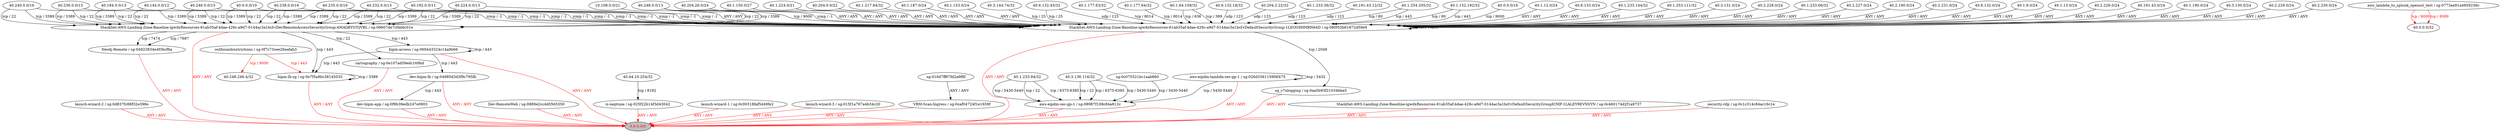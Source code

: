 digraph SecurityGroups {
	graph [bb="0,0,9033.7,513"];
	node [label="\N"];
	"0.0.0.0/0"	[fillcolor=grey,
		fontcolor=red,
		height=0.5,
		pos="2385.6,18",
		style=filled,
		width=1.1735];
	"sg-0d837fc88f32e398e"	[height=0.5,
		label="launch-wizard-2 / sg-0d837fc88f32e398e",
		pos="156.64,105",
		width=4.351];
	"sg-0d837fc88f32e398e" -> "0.0.0.0/0"	[color=red,
		fontcolor=red,
		label="ANY / ANY",
		lp="292.64,61.5",
		pos="e,2343.1,19.168 182.82,86.983 202.51,75.219 230.64,60.552 257.64,54 361.33,28.838 2010.8,20.587 2331.8,19.216"];
	"sg-0e7f5a9bc38145035"	[height=0.5,
		label="bipm-lb-sg / sg-0e7f5a9bc38145035",
		pos="1237.6,213",
		width=3.8816];
	"sg-0e7f5a9bc38145035" -> "0.0.0.0/0"	[color=red,
		fontcolor=red,
		label="ANY / ANY",
		lp="1220.6,105",
		pos="e,2343.1,19.79 1220.2,194.93 1195.4,168.7 1156.1,118.26 1185.6,87 1225.5,44.793 2103.6,24.569 2331.8,20.014"];
	"sg-0e7f5a9bc38145035" -> "sg-0e7f5a9bc38145035"	[label="tcp / 3389",
		lp="1422.9,213",
		pos="e,1357.7,203.41 1357.7,222.59 1379.8,221.39 1395.4,218.19 1395.4,213 1395.4,208.74 1384.9,205.82 1368.9,204.25"];
	"sg-069443324c14a9b66"	[height=0.5,
		label="bipm-access / sg-069443324c14a9b66",
		pos="795.64,321",
		width=4.0621];
	"sg-069443324c14a9b66" -> "0.0.0.0/0"	[color=red,
		fontcolor=red,
		label="ANY / ANY",
		lp="378.64,159",
		pos="e,2343.1,19.292 712.01,305.89 593.5,283.96 386.28,237.82 343.64,177 316.59,138.43 360.64,113.44 399.64,87 429.1,67.017 437.9,61.82 \
472.64,54 565.63,33.066 2030.1,21.532 2331.6,19.373"];
	"sg-069443324c14a9b66" -> "sg-0e7f5a9bc38145035"	[label="tcp / 443",
		lp="1107.1,267",
		pos="e,1173.4,229.4 860.38,304.47 940.7,285.21 1077.4,252.43 1162.3,232.06"];
	"sg-069443324c14a9b66" -> "sg-069443324c14a9b66"	[label="tcp / 443",
		lp="984.37,321",
		pos="e,931.26,313.87 931.26,328.13 948.5,326.88 959.87,324.5 959.87,321 959.87,318.34 953.34,316.34 942.67,314.98"];
	"sg-04985d3d3f9c795fb"	[height=0.5,
		label="dev-bipm-lb / sg-04985d3d3f9c795fb",
		pos="645.64,213",
		width=3.9899];
	"sg-069443324c14a9b66" -> "sg-04985d3d3f9c795fb"	[label="tcp / 443",
		lp="768.14,267",
		pos="e,669.68,230.99 771.54,302.97 746.39,285.2 706.78,257.21 678.71,237.38"];
	"sg-09607de7cf4b6c01e"	[height=0.5,
		label="StackSet-AWS-Landing-Zone-Baseline-igwdxResources-61ab35af-4dae-426c-a9d7-0144ac3a1bcf-rDevRemoteAccessSecurityGroup-4MAQ8YSTQVBL / \
sg-09607de7cf4b6c01e",
		pos="1831.6,408",
		width=17.928];
	"sg-09607de7cf4b6c01e" -> "0.0.0.0/0"	[color=red,
		fontcolor=red,
		label="ANY / ANY",
		lp="3704.6,213",
		pos="e,2428.4,19.348 2278,394.64 2787.2,375.84 3561.8,331.03 3652.6,231 3704.6,173.75 3635.4,142.85 3439.6,87 3248.9,32.572 2627.7,21.573 \
2439.9,19.471"];
	"sg-09607de7cf4b6c01e" -> "sg-0e7f5a9bc38145035"	[label="tcp / 443",
		lp="1339.1,321",
		pos="e,1242.8,231.15 1550.4,391.36 1451.6,381.41 1355.1,365.24 1314.6,339 1279.5,316.25 1257.8,271.26 1246.7,241.91"];
	"sg-09607de7cf4b6c01e" -> "sg-069443324c14a9b66"	[label="tcp / 443",
		lp="1207.1,364.5",
		pos="e,885.74,335.58 1475.5,392.59 1380.3,387.43 1277.4,380.67 1182.6,372 1085.4,363.11 974.94,348.37 897,337.2"];
	"sg-04923834e4f3bcf6a"	[height=0.5,
		label="Neo4j-Remote / sg-04923834e4f3bcf6a",
		pos="1909.6,321",
		width=4.2066];
	"sg-09607de7cf4b6c01e" -> "sg-04923834e4f3bcf6a"	[label="tcp / 7474",
		lp="1925.1,364.5",
		pos="e,1904.9,339.17 1866.7,389.58 1874.3,384.65 1881.8,378.76 1887.6,372 1893.2,365.57 1897.6,357.5 1900.9,349.74"];
	"sg-09607de7cf4b6c01e" -> "sg-04923834e4f3bcf6a"	[label="tcp / 7687",
		lp="1856.1,364.5",
		pos="e,1850,337.93 1825.8,389.92 1823.3,379.59 1822.3,366.59 1828.6,357 1831.9,352.09 1835.9,347.86 1840.6,344.22"];
	"sg-0e107ad59edc169bd"	[height=0.5,
		label="cartography / sg-0e107ad59edc169bd",
		pos="2587.6,267",
		width=3.9899];
	"sg-09607de7cf4b6c01e" -> "sg-0e107ad59edc169bd"	[label="tcp / 22",
		lp="2119.6,364.5",
		pos="e,2508.8,282.49 1925.5,389.75 2072.1,362.78 2353.7,311.01 2497.8,284.51"];
	"sg-0f7c73cee26eafab3"	[height=0.5,
		label="outboundrestrictions / sg-0f7c73cee26eafab3",
		pos="1541.6,321",
		width=4.694];
	"sg-0f7c73cee26eafab3" -> "sg-0e7f5a9bc38145035"	[color=red,
		fontcolor=red,
		label="tcp / 443",
		lp="1459.1,267",
		pos="e,1284.7,230.41 1493.8,303.32 1440.1,284.59 1352.9,254.19 1295.4,234.15"];
	"40.248.246.4/32"	[height=0.5,
		pos="2331.6,213",
		width=1.9137];
	"sg-0f7c73cee26eafab3" -> "40.248.246.4/32"	[color=red,
		fontcolor=red,
		label="tcp / 9000",
		lp="2166.1,267",
		pos="e,2281.4,225.64 1663.4,308.16 1805.5,293.56 2047.5,266.27 2253.6,231 2259.1,230.06 2264.8,229 2270.5,227.87"];
	"sg-0889e2cc4d0565350"	[height=0.5,
		label="Dev-RemoteWeb / sg-0889e2cc4d0565350",
		pos="977.64,105",
		width=4.5315];
	"sg-0889e2cc4d0565350" -> "0.0.0.0/0"	[color=red,
		fontcolor=red,
		label="ANY / ANY",
		lp="1127.6,61.5",
		pos="e,2343,19.189 1007.8,87.074 1030.4,75.355 1062.5,60.704 1092.6,54 1214.6,26.896 2102.3,20.464 2331.7,19.247"];
	"40.144.0.0/12"	[height=0.5,
		pos="1480.6,495",
		width=1.661];
	"40.144.0.0/12" -> "sg-09607de7cf4b6c01e"	[label="tcp / 22",
		lp="1543.6,451.5",
		pos="e,1594,425.15 1490.1,477.13 1497.4,465.75 1508.7,451.5 1522.6,444 1535.6,437.05 1557,431.47 1582.7,427"];
	"40.144.0.0/12" -> "sg-09607de7cf4b6c01e"	[label="tcp / 3389",
		lp="1474.1,451.5",
		pos="e,1526.1,424.27 1458.4,477.83 1446.9,467.6 1437.2,454.39 1446.6,444 1453.6,436.36 1479.5,430.38 1514.9,425.69"];
	"sg-080f55b61872d59e9"	[height=0.5,
		label="StackSet-AWS-Landing-Zone-Baseline-igwdxResources-61ab35af-4dae-426c-a9d7-0144ac3a1bcf-rDefaultSecurityGroup-1LEOG9HMRN64D / sg-080f55b61872d59e9",
		pos="5030.6,408",
		width=16.935];
	"40.144.0.0/12" -> "sg-080f55b61872d59e9"	[label="icmp / -1",
		lp="2856.1,451.5",
		pos="e,4421.7,409.11 1526.1,483.1 1538.2,480.62 1551.4,478.33 1563.6,477 1632.6,469.51 2746.3,482.21 2811.6,459 2821.8,455.4 2820.5,447.61 \
2830.6,444 2904.4,417.74 3785.8,410.76 4410.3,409.14"];
	"40.0.0.0/10"	[height=0.5,
		pos="1623.6,495",
		width=1.4263];
	"40.0.0.0/10" -> "sg-09607de7cf4b6c01e"	[label="tcp / 22",
		lp="1661.6,451.5",
		pos="e,1687,426 1625.1,476.71 1627,465.75 1631.2,452.15 1640.6,444 1647.6,437.95 1660.5,432.88 1676.2,428.65"];
	"40.0.0.0/10" -> "sg-09607de7cf4b6c01e"	[label="tcp / 3389",
		lp="1599.1,451.5",
		pos="e,1606.9,425.33 1593.4,480.22 1576.3,470.52 1560.3,457.01 1571.6,444 1576.8,438.06 1585.4,433.09 1596.3,428.93"];
	"40.0.0.0/10" -> "sg-080f55b61872d59e9"	[label="icmp / -1",
		lp="2930.1,451.5",
		pos="e,4422.5,409.5 1660.4,482.12 1668.3,480.02 1676.7,478.15 1684.6,477 1750.7,467.46 2822.8,481.36 2885.6,459 2895.8,455.4 2894.5,447.61 \
2904.6,444 2975.1,418.89 3808.9,411.54 4411,409.54"];
	"40.184.0.0/13"	[height=0.5,
		pos="1337.6,495",
		width=1.661];
	"40.184.0.0/13" -> "sg-09607de7cf4b6c01e"	[label="tcp / 22",
		lp="1418.6,451.5",
		pos="e,1497,423.82 1352.1,477.41 1363.3,465.87 1379.8,451.28 1397.6,444 1417.1,436.07 1448.5,429.93 1485.8,425.18"];
	"40.184.0.0/13" -> "sg-09607de7cf4b6c01e"	[label="tcp / 3389",
		lp="1343.1,451.5",
		pos="e,1403.6,421.83 1321.9,477.55 1313.6,466.95 1306.8,453.42 1315.6,444 1324.1,434.99 1352.6,428.23 1392.4,423.18"];
	"40.184.0.0/13" -> "sg-080f55b61872d59e9"	[label="icmp / -1",
		lp="2782.1,451.5",
		pos="e,4421,408.74 1381.2,482.38 1391.1,480.18 1401.7,478.2 1411.6,477 1484.8,468.2 2668.2,483.63 2737.6,459 2747.8,455.4 2746.5,447.61 \
2756.6,444 2833.7,416.59 3763.1,410 4409.6,408.76"];
	"40.192.0.0/11"	[height=0.5,
		pos="2338.6,495",
		width=1.661];
	"40.192.0.0/11" -> "sg-09607de7cf4b6c01e"	[label="tcp / 22",
		lp="2350.6,451.5",
		pos="e,2198.5,423.22 2335.7,476.73 2332.9,465.48 2327.3,451.54 2316.6,444 2304.7,435.55 2263.5,429.11 2209.8,424.21"];
	"40.192.0.0/11" -> "sg-09607de7cf4b6c01e"	[label="tcp / 3389",
		lp="2285.1,451.5",
		pos="e,2112.4,424.64 2303.5,480.01 2289.1,473.96 2272.4,466.55 2257.6,459 2246.1,453.08 2245,448 2232.6,444 2209.6,436.53 2169.6,430.53 \
2123.6,425.77"];
	"40.192.0.0/11" -> "sg-080f55b61872d59e9"	[label="icmp / -1",
		lp="3300.1,451.5",
		pos="e,4434.1,411.88 2382.2,482.44 2392.1,480.23 2402.7,478.23 2412.6,477 2505.6,465.45 3167.5,490.67 3255.6,459 3265.8,455.36 3264.5,\
447.63 3274.6,444 3329.1,424.47 3937.2,415.79 4422.7,411.97"];
	"40.246.0.0/15"	[height=0.5,
		pos="1038.6,495",
		width=1.661];
	"40.246.0.0/15" -> "sg-09607de7cf4b6c01e"	[label="tcp / 22",
		lp="995.64,451.5",
		pos="e,1274.4,417.35 1001.3,480.67 980.53,471.27 961.26,457.94 974.64,444 987.09,431.03 1112.1,422.87 1263,417.73"];
	"40.246.0.0/15" -> "sg-09607de7cf4b6c01e"	[label="tcp / 3389",
		lp="1144.1,451.5",
		pos="e,1392.6,421.57 1057.7,477.71 1072.7,465.99 1094.6,451.05 1116.6,444 1145.4,434.79 1255.7,427.53 1381.2,422.06"];
	"40.246.0.0/15" -> "sg-080f55b61872d59e9"	[label="icmp / -1",
		lp="2634.1,451.5",
		pos="e,4420.5,408.07 1084.9,483.35 1098,480.77 1112.3,478.37 1125.6,477 1206.5,468.67 2513,486.15 2589.6,459 2599.8,455.41 2598.5,447.6 \
2608.6,444 2692.3,414.28 3719.6,408.54 4409.1,408.08"];
	"40.232.0.0/15"	[height=0.5,
		pos="2195.6,495",
		width=1.661];
	"40.232.0.0/15" -> "sg-09607de7cf4b6c01e"	[label="tcp / 22",
		lp="2207.6,451.5",
		pos="e,2121,424.47 2192.7,476.83 2189.8,465.63 2184.2,451.7 2173.6,444 2164.2,437.14 2149.7,431.55 2131.8,427.02"];
	"40.232.0.0/15" -> "sg-09607de7cf4b6c01e"	[label="tcp / 3389",
		lp="2142.1,451.5",
		pos="e,2018.2,425.69 2160.9,480.05 2146.5,473.95 2129.6,466.5 2114.6,459 2102.7,453.01 2101.3,448.31 2088.6,444 2069.8,437.55 2049.7,\
432.28 2029.5,427.98"];
	"40.232.0.0/15" -> "sg-080f55b61872d59e9"	[label="icmp / -1",
		lp="3226.1,451.5",
		pos="e,4430.4,411.34 2239.2,482.42 2249.1,480.22 2259.7,478.23 2269.6,477 2370.2,464.59 3086.2,493.18 3181.6,459 3191.8,455.37 3190.5,\
447.63 3200.6,444 3258.3,423.37 3909.7,414.9 4419.1,411.42"];
	"40.236.0.0/15"	[height=0.5,
		pos="1753.6,495",
		width=1.661];
	"40.236.0.0/15" -> "sg-09607de7cf4b6c01e"	[label="tcp / 22",
		lp="1710.6,451.5",
		pos="e,1725.4,426.2 1715.9,480.89 1696.1,471.88 1678,458.87 1689.6,444 1694,438.47 1703.1,433.7 1714.6,429.62"];
	"40.236.0.0/15" -> "sg-09607de7cf4b6c01e"	[label="tcp / 3389",
		lp="1797.1,451.5",
		pos="e,1790.6,426.36 1755.9,476.74 1758,466.33 1762,453.33 1769.6,444 1773,439.85 1777,436.09 1781.4,432.73"];
	"40.236.0.0/15" -> "sg-080f55b61872d59e9"	[label="icmp / -1",
		lp="3004.1,451.5",
		pos="e,4423.9,409.91 1797.2,482.4 1807.1,480.2 1817.7,478.21 1827.6,477 1890.1,469.42 2900.4,480.1 2959.6,459 2969.8,455.39 2968.5,447.62 \
2978.6,444 3045.9,420.02 3833,412.35 4412.4,409.96"];
	"40.238.0.0/16"	[height=0.5,
		pos="1194.6,495",
		width=1.661];
	"40.238.0.0/16" -> "sg-09607de7cf4b6c01e"	[label="tcp / 22",
		lp="1286.6,451.5",
		pos="e,1396.4,421.64 1212,477.55 1225.5,465.91 1245.3,451.14 1265.6,444 1292.1,434.71 1334.8,427.83 1385.2,422.73"];
	"40.238.0.0/16" -> "sg-09607de7cf4b6c01e"	[label="tcp / 3389",
		lp="1207.1,451.5",
		pos="e,1392.9,421.55 1182.2,477.24 1175.9,466.5 1171.2,452.95 1179.6,444 1188.6,434.58 1274.6,427.41 1381.5,422.1"];
	"40.238.0.0/16" -> "sg-080f55b61872d59e9"	[label="icmp / -1",
		lp="2708.1,451.5",
		pos="e,4420.6,408.39 1238.2,482.37 1248.1,480.18 1258.7,478.19 1268.6,477 1345.6,467.77 2590.6,484.89 2663.6,459 2673.8,455.41 2672.5,\
447.6 2682.6,444 2763,415.44 3741.2,409.26 4409.3,408.41"];
	"40.235.0.0/16"	[height=0.5,
		pos="2039.6,495",
		width=1.661];
	"40.235.0.0/16" -> "sg-09607de7cf4b6c01e"	[label="tcp / 22",
		lp="1996.6,451.5",
		pos="e,1893.4,426.41 2012.6,478.5 1993.5,467.91 1967,454.03 1942.6,444 1930.4,438.95 1917.1,434.19 1904.2,429.9"];
	"40.235.0.0/16" -> "sg-09607de7cf4b6c01e"	[label="tcp / 3389",
		lp="2057.1,451.5",
		pos="e,1968.3,426.05 2036.3,476.63 2033.3,465.63 2027.7,452.02 2017.6,444 2010.1,437.99 1996.2,432.9 1979.2,428.62"];
	"40.235.0.0/16" -> "sg-080f55b61872d59e9"	[label="icmp / -1",
		lp="3152.1,451.5",
		pos="e,4427.9,410.83 2085.9,483.4 2099,480.83 2113.3,478.41 2126.6,477 2180.8,471.25 3056.3,477.35 3107.6,459 3117.8,455.38 3116.5,447.62 \
3126.6,444 3187.4,422.26 3883.4,414.02 4416.5,410.9"];
	"40.248.0.0/13"	[height=0.5,
		pos="2968.6,495",
		width=1.661];
	"40.248.0.0/13" -> "sg-09607de7cf4b6c01e"	[label="tcp / 22",
		lp="2568.6,451.5",
		pos="e,2323.6,419.97 2909.7,491.95 2810.4,488.03 2614,478.09 2547.6,459 2533.7,454.99 2532.6,447.79 2518.6,444 2479.4,433.38 2412.3,425.93 \
2335,420.72"];
	"40.248.0.0/13" -> "sg-09607de7cf4b6c01e"	[label="tcp / 3389",
		lp="3435.1,451.5",
		pos="e,2452.5,413.06 3011.4,482.1 3020.1,480.09 3029.1,478.25 3037.6,477 3077.9,471.1 3375.6,488.49 3403.6,459 3408.2,454.17 3408.3,448.77 \
3403.6,444 3386.5,426.47 2893.3,417.59 2463.9,413.18"];
	"40.248.0.0/13" -> "sg-080f55b61872d59e9"	[label="tcp / 9000",
		lp="3532.1,451.5",
		pos="e,4439.9,412.63 3011.4,482.05 3020.1,480.04 3029.1,478.22 3037.6,477 3226.6,450.04 3280,498.58 3466.6,459 3484.4,455.23 3486.8,447.6 \
3504.6,444 3595.4,425.66 4041.8,416.91 4428.5,412.75"];
	"40.248.0.0/13" -> "sg-080f55b61872d59e9"	[label="icmp / -1",
		lp="3604.1,451.5",
		pos="e,4459,414.46 3011.1,482.09 3019.8,480.05 3029,478.21 3037.6,477 3095.1,469.02 3505.1,478.98 3559.6,459 3569.7,455.3 3568.5,447.65 \
3578.6,444 3620.7,428.82 4062.3,419.72 4447.6,414.61"];
	"40.224.0.0/13"	[height=0.5,
		pos="2481.6,495",
		width=1.661];
	"40.224.0.0/13" -> "sg-09607de7cf4b6c01e"	[label="tcp / 22",
		lp="2493.6,451.5",
		pos="e,2317.3,420.18 2478.8,476.67 2475.9,465.4 2470.4,451.45 2459.6,444 2444.6,433.58 2394.4,426.22 2328.5,421.02"];
	"40.224.0.0/13" -> "sg-09607de7cf4b6c01e"	[label="tcp / 3389",
		lp="2428.1,451.5",
		pos="e,2232.2,422.49 2446.5,480.01 2432.1,473.96 2415.4,466.55 2400.6,459 2389.1,453.08 2388,447.86 2375.6,444 2347,435.07 2299.2,428.41 \
2243.4,423.46"];
	"40.224.0.0/13" -> "sg-080f55b61872d59e9"	[label="icmp / -1",
		lp="3374.1,451.5",
		pos="e,4438.3,412.45 2540.5,491.6 2732.5,483.77 3328.5,459.43 3329.6,459 3339.7,455.26 3338.5,447.63 3348.6,444 3400,425.55 3965.7,416.71 \
4427.1,412.55"];
	"40.240.0.0/16"	[height=0.5,
		pos="1896.6,495",
		width=1.661];
	"40.240.0.0/16" -> "sg-09607de7cf4b6c01e"	[label="tcp / 22",
		lp="1853.6,451.5",
		pos="e,1827.9,426.4 1857.9,481.05 1848,475.8 1838.5,468.64 1832.6,459 1828.8,452.74 1827.4,445.18 1827.3,437.86"];
	"40.240.0.0/16" -> "sg-09607de7cf4b6c01e"	[label="tcp / 3389",
		lp="1911.1,451.5",
		pos="e,1857.1,426.46 1891.3,476.71 1887.7,466.55 1882.1,453.81 1874.6,444 1872,440.48 1868.9,437.1 1865.6,433.92"];
	"40.240.0.0/16" -> "sg-080f55b61872d59e9"	[label="icmp / -1",
		lp="3078.1,451.5",
		pos="e,4425.5,410.36 1940.2,482.4 1950.1,480.2 1960.7,478.21 1970.6,477 2029.3,469.85 2978,478.84 3033.6,459 3043.8,455.39 3042.5,447.62 \
3052.6,444 3116.6,421.15 3857.7,413.17 4414.1,410.42"];
	"sg-0773ae91a4959236c"	[height=0.5,
		label="aws_lambda_to_splunk_openssl_test / sg-0773ae91a4959236c",
		pos="8801.6,495",
		width=6.4453];
	"40.0.0.0/32"	[height=0.5,
		pos="8801.6,408",
		width=1.4263];
	"sg-0773ae91a4959236c" -> "40.0.0.0/32"	[color=red,
		fontcolor=red,
		label="tcp / 8000",
		lp="8791.1,451.5",
		pos="e,8778.4,424.41 8776.9,476.81 8771.5,471.75 8766.6,465.74 8763.6,459 8759.5,449.61 8763.6,440.38 8770.3,432.45"];
	"sg-0773ae91a4959236c" -> "40.0.0.0/32"	[color=red,
		fontcolor=red,
		label="tcp / 8089",
		lp="8846.1,451.5",
		pos="e,8811.7,425.87 8812.6,476.67 8817.3,467.16 8821.2,455.08 8818.6,444 8818,441.39 8817.2,438.75 8816.3,436.15"];
	"40.44.10.254/32"	[height=0.5,
		pos="1981.6,213",
		width=1.9137];
	"sg-025f22b14f3d43042"	[height=0.5,
		label="is-neptune / sg-025f22b14f3d43042",
		pos="2063.6,105",
		width=3.8094];
	"40.44.10.254/32" -> "sg-025f22b14f3d43042"	[label="tcp / 8182",
		lp="2063.1,159",
		pos="e,2050.2,123.34 1994.8,194.97 2007.9,178.07 2028.1,151.94 2043.2,132.36"];
	"sg-025f22b14f3d43042" -> "0.0.0.0/0"	[color=red,
		fontcolor=red,
		label="ANY / ANY",
		lp="2279.6,61.5",
		pos="e,2350.4,28.292 2123.1,88.311 2185.6,71.806 2282.7,46.184 2339.6,31.152"];
	"sg-0c00318faf5d49fe2"	[height=0.5,
		label="launch-wizard-1 / sg-0c00318faf5d49fe2",
		pos="1419.6,105",
		width=4.3149];
	"sg-0c00318faf5d49fe2" -> "0.0.0.0/0"	[color=red,
		fontcolor=red,
		label="ANY / ANY",
		lp="1970.6,61.5",
		pos="e,2343.9,22.211 1531.7,92.162 1549.1,90.388 1566.8,88.615 1583.6,87 1865.5,59.92 2203.8,33.097 2332.4,23.098"];
	"sg-015f1a767a4b34c20"	[height=0.5,
		label="launch-wizard-3 / sg-015f1a767a4b34c20",
		pos="1750.6,105",
		width=4.3871];
	"sg-015f1a767a4b34c20" -> "0.0.0.0/0"	[color=red,
		fontcolor=red,
		label="ANY / ANY",
		lp="2141.6,61.5",
		pos="e,2345.6,24.359 1850.2,90.672 1987.3,72.321 2229.2,39.946 2334.4,25.864"];
	"sg-016d7ff67fd2a9f8f"	[height=0.5,
		pos="2156.6,213",
		width=2.4553];
	"sg-0caf04724f1e1659f"	[height=0.5,
		label="VRM-Scan-Ingress / sg-0caf04724f1e1659f",
		pos="2385.6,105",
		width=4.6218];
	"sg-016d7ff67fd2a9f8f" -> "sg-0caf04724f1e1659f"	[label="ANY / ANY",
		lp="2340.6,159",
		pos="e,2348.8,123.03 2190.9,196.13 2230.1,177.99 2294.5,148.19 2338.4,127.86"];
	"sg-0caf04724f1e1659f" -> "0.0.0.0/0"	[color=red,
		fontcolor=red,
		label="ANY / ANY",
		lp="2420.6,61.5",
		pos="e,2385.6,36.467 2385.6,86.799 2385.6,75.583 2385.6,60.67 2385.6,47.687"];
	"sg-04985d3d3f9c795fb" -> "0.0.0.0/0"	[color=red,
		fontcolor=red,
		label="ANY / ANY",
		lp="450.64,105",
		pos="e,2342.9,18.78 564.76,197.77 479.34,179.43 363.64,143.07 415.64,87 482.58,14.806 2021.6,17.461 2331.5,18.732"];
	"sg-0f9b39edb247e0803"	[height=0.5,
		label="dev-bipm-app / sg-0f9b39edb247e0803",
		pos="645.64,105",
		width=4.1885];
	"sg-04985d3d3f9c795fb" -> "sg-0f9b39edb247e0803"	[label="tcp / 443",
		lp="670.14,159",
		pos="e,645.64,123.34 645.64,194.97 645.64,178.76 645.64,154.06 645.64,134.79"];
	"sg-0f9b39edb247e0803" -> "0.0.0.0/0"	[color=red,
		fontcolor=red,
		label="ANY / ANY",
		lp="1008.6,61.5",
		pos="e,2343,19.328 723.83,89.23 790.08,77.404 887.71,61.583 973.64,54 1244.7,30.081 2106.8,21.331 2331.6,19.424"];
	"40.1.254.205/32"	[height=0.5,
		pos="8482.6,495",
		width=1.9137];
	"40.1.254.205/32" -> "sg-080f55b61872d59e9"	[label="tcp / 80",
		lp="8366.6,451.5",
		pos="e,5640.2,408.78 8437.4,481.04 8392.3,468.81 8320.8,451.29 8257.6,444 8007.4,415.16 6516.9,409.57 5651.7,408.79"];
	"40.1.254.205/32" -> "sg-080f55b61872d59e9"	[label="tcp / 443",
		lp="8453.1,451.5",
		pos="e,5629.5,411.55 8460.4,477.69 8442.8,465.79 8416.9,450.63 8391.6,444 8326.2,426.85 6592,416.18 5641,411.6"];
	"sg-080f55b61872d59e9" -> "0.0.0.0/0"	[color=red,
		fontcolor=red,
		label="ANY / ANY",
		lp="4898.6,213",
		pos="e,2428.4,19.852 4927.7,389.85 4893.4,377.75 4863.6,357.14 4863.6,322 4863.6,322 4863.6,322 4863.6,104 4863.6,-6.917 3977.5,57.181 \
3866.6,54 3308.9,38.001 2632.9,23.983 2439.6,20.078"];
	"sg-080f55b61872d59e9" -> "sg-080f55b61872d59e9"	[label="ANY / ANY",
		lp="5693.3,408",
		pos="e,5618.3,403.03 5618.3,412.97 5643.6,411.7 5658.3,410.04 5658.3,408 5658.3,406.29 5647.9,404.84 5629.6,403.67"];
	"sg-0aa5b93f21034bba5"	[height=0.5,
		label="sg_c7nlogging / sg-0aa5b93f21034bba5",
		pos="5030.6,159",
		width=4.2246];
	"sg-080f55b61872d59e9" -> "sg-0aa5b93f21034bba5"	[label="tcp / 2049",
		lp="5058.1,321",
		pos="e,5030.6,177.35 5030.6,389.63 5030.6,347.65 5030.6,240.31 5030.6,188.64"];
	"40.1.152.192/32"	[height=0.5,
		pos="6857.6,495",
		width=1.9137];
	"40.1.152.192/32" -> "sg-080f55b61872d59e9"	[label="tcp / 80",
		lp="6869.6,451.5",
		pos="e,5618.3,412.99 6854.9,476.55 6852.1,465.22 6846.5,451.26 6835.6,444 6810.2,427.05 6145.2,417.76 5629.7,413.09"];
	"40.1.152.192/32" -> "sg-080f55b61872d59e9"	[label="tcp / 443",
		lp="6773.1,451.5",
		pos="e,5606.1,414.15 6818.1,479.86 6782.2,467.78 6727.6,451.25 6678.6,444 6574.7,428.63 6047.9,419.38 5617.5,414.28"];
	"40.0.0.0/16"	[height=0.5,
		pos="3097.6,495",
		width=1.4263];
	"40.0.0.0/16" -> "sg-080f55b61872d59e9"	[label="tcp / 9000",
		lp="3680.1,451.5",
		pos="e,4468.8,415.18 3134.5,482.08 3142,480.04 3150,478.2 3157.6,477 3262.2,460.45 3534.3,495.6 3633.6,459 3643.7,455.28 3642.5,447.66 \
3652.6,444 3691.8,429.83 4096.6,420.72 4457.3,415.35"];
	"40.1.12.0/24"	[height=0.5,
		pos="3222.6,495",
		width=1.5526];
	"40.1.12.0/24" -> "sg-080f55b61872d59e9"	[label="ANY / ANY",
		lp="3765.6,451.5",
		pos="e,4480.5,415.99 3262.6,482.13 3270.8,480.09 3279.4,478.23 3287.6,477 3380.9,462.99 3623.2,491.81 3711.6,459 3721.7,455.26 3720.5,\
447.66 3730.6,444 3766.9,430.88 4134.1,421.8 4469.1,416.18"];
	"40.6.133.0/24"	[height=0.5,
		pos="3356.6,495",
		width=1.661];
	"40.6.133.0/24" -> "sg-080f55b61872d59e9"	[label="ANY / ANY",
		lp="3858.6,451.5",
		pos="e,4497.6,416.99 3399.4,482.09 3408.1,480.08 3417.1,478.24 3425.6,477 3509.1,464.86 3725.7,488.53 3804.6,459 3814.7,455.23 3813.5,\
447.68 3823.6,444 3856.4,432.08 4181.7,423.09 4486.3,417.21"];
	"40.1.233.144/32"	[height=0.5,
		pos="3503.6,495",
		width=1.9137];
	"40.1.233.144/32" -> "sg-080f55b61872d59e9"	[label="ANY / ANY",
		lp="3951.6,451.5",
		pos="e,4433.9,411.85 3552.9,482.02 3562.4,480.07 3572.3,478.28 3581.6,477 3651.3,467.48 3831.9,483.95 3897.6,459 3907.7,455.18 3906.5,\
447.69 3916.6,444 3967.9,425.31 4189.9,416.29 4422.5,412.06"];
	"40.1.253.111/32"	[height=0.5,
		pos="3659.6,495",
		width=1.9137];
	"40.1.253.111/32" -> "sg-080f55b61872d59e9"	[label="ANY / ANY",
		lp="4044.6,451.5",
		pos="e,4452.5,413.91 3709,482.13 3718.4,480.17 3728.3,478.34 3737.6,477 3793.4,468.98 3938.1,479.36 3990.6,459 4000.7,455.11 3999.5,447.7 \
4009.6,444 4054.2,427.67 4240,418.88 4441.1,414.17"];
	"40.3.131.0/24"	[height=0.5,
		pos="3806.6,495",
		width=1.661];
	"40.3.131.0/24" -> "sg-080f55b61872d59e9"	[label="ANY / ANY",
		lp="4137.6,451.5",
		pos="e,4480.5,416 3849.9,482.26 3858.4,480.26 3867.2,478.39 3875.6,477 3967.2,461.86 3997.4,493.19 4083.6,459 4093.6,455.04 4092.5,447.72 \
4102.6,444 4141.2,429.79 4296.4,421.34 4469.1,416.33"];
	"40.2.228.0/24"	[height=0.5,
		pos="3944.6,495",
		width=1.661];
	"40.2.228.0/24" -> "sg-080f55b61872d59e9"	[label="ANY / ANY",
		lp="4230.6,451.5",
		pos="e,4518.2,418.03 3988.3,482.33 3996.6,480.35 4005.4,478.47 4013.6,477 4085.4,464.25 4109.2,486.65 4176.6,459 4186.6,454.92 4185.5,\
447.74 4195.6,444 4229,431.64 4359.1,423.62 4507.1,418.42"];
	"40.1.233.66/32"	[height=0.5,
		pos="4086.6,495",
		width=1.7873];
	"40.1.233.66/32" -> "sg-080f55b61872d59e9"	[label="ANY / ANY",
		lp="4323.6,451.5",
		pos="e,4564.7,419.93 4134.1,482.48 4142.5,480.55 4151.3,478.64 4159.6,477 4208.2,467.38 4224.3,478.98 4269.6,459 4279.5,454.66 4278.6,\
447.77 4288.6,444 4317.3,433.28 4426.8,425.7 4553.2,420.4"];
	"40.2.227.0/24"	[height=0.5,
		pos="4228.6,495",
		width=1.661];
	"40.2.227.0/24" -> "sg-080f55b61872d59e9"	[label="ANY / ANY",
		lp="4424.6,451.5",
		pos="e,4571,420.15 4273.5,482.87 4309.1,473.95 4354.2,462.38 4362.6,459 4375.4,453.89 4376.4,447.8 4389.6,444 4426,433.52 4488.1,426.13 \
4559.8,420.94"];
	"40.2.190.0/24"	[height=0.5,
		pos="4366.6,495",
		width=1.661];
	"40.2.190.0/24" -> "sg-080f55b61872d59e9"	[label="ANY / ANY",
		lp="4553.6,451.5",
		pos="e,4665.2,422.78 4401,479.96 4431.4,468.21 4477.2,452.1 4518.6,444 4562.2,435.49 4608.1,428.97 4653.9,423.98"];
	"40.2.231.0/24"	[height=0.5,
		pos="4504.6,495",
		width=1.661];
	"40.2.231.0/24" -> "sg-080f55b61872d59e9"	[label="ANY / ANY",
		lp="4677.6,451.5",
		pos="e,4758.7,424.56 4537.1,479.53 4564.6,467.93 4605.4,452.27 4642.6,444 4676.4,436.5 4712.1,430.6 4747.7,425.96"];
	"40.6.132.0/24"	[height=0.5,
		pos="4642.6,495",
		width=1.661];
	"40.6.132.0/24" -> "sg-080f55b61872d59e9"	[label="ANY / ANY",
		lp="4793.6,451.5",
		pos="e,4846.4,425.62 4671.4,478.93 4694.4,467.53 4727.8,452.46 4758.6,444 4783.1,437.28 4809.3,431.85 4835.2,427.45"];
	"40.1.9.0/24"	[height=0.5,
		pos="4771.6,495",
		width=1.4263];
	"40.1.9.0/24" -> "sg-080f55b61872d59e9"	[label="ANY / ANY",
		lp="4898.6,451.5",
		pos="e,4925.5,426.15 4795.3,478.62 4813.4,467.52 4839.2,452.97 4863.6,444 4879.9,438.03 4897.4,432.97 4914.8,428.7"];
	"40.1.13.0/24"	[height=0.5,
		pos="4896.6,495",
		width=1.5526];
	"40.1.13.0/24" -> "sg-080f55b61872d59e9"	[label="ANY / ANY",
		lp="4991.6,451.5",
		pos="e,4989.3,426.28 4914.1,477.42 4925.6,467.02 4941.3,453.78 4956.6,444 4963.7,439.48 4971.5,435.18 4979.2,431.24"];
	"40.2.226.0/24"	[height=0.5,
		pos="5030.6,495",
		width=1.661];
	"40.2.226.0/24" -> "sg-080f55b61872d59e9"	[label="ANY / ANY",
		lp="5065.6,451.5",
		pos="e,5030.6,426.47 5030.6,476.8 5030.6,465.58 5030.6,450.67 5030.6,437.69"];
	"40.191.43.0/24"	[height=0.5,
		pos="5172.6,495",
		width=1.7873];
	"40.191.43.0/24" -> "sg-080f55b61872d59e9"	[label="ANY / ANY",
		lp="5161.6,451.5",
		pos="e,5070.9,426.34 5152.5,477.61 5139.3,467.29 5121.5,454.06 5104.6,444 5097.3,439.6 5089.2,435.32 5081.3,431.35"];
	"40.1.190.0/24"	[height=0.5,
		pos="5314.6,495",
		width=1.661];
	"40.1.190.0/24" -> "sg-080f55b61872d59e9"	[label="ANY / ANY",
		lp="5274.6,451.5",
		pos="e,5131.8,426.18 5285.3,479.08 5262.7,468.08 5230.3,453.44 5200.6,444 5182.2,438.13 5162.3,433 5142.8,428.61"];
	"40.3.130.0/24"	[height=0.5,
		pos="5452.6,495",
		width=1.661];
	"40.3.130.0/24" -> "sg-080f55b61872d59e9"	[label="ANY / ANY",
		lp="5399.6,451.5",
		pos="e,5214,425.64 5419.3,479.63 5391.5,468.25 5350.7,452.84 5313.6,444 5285.3,437.25 5255.1,431.76 5225.4,427.3"];
	"40.2.229.0/24"	[height=0.5,
		pos="5590.6,495",
		width=1.661];
	"40.2.229.0/24" -> "sg-080f55b61872d59e9"	[label="ANY / ANY",
		lp="5529.6,451.5",
		pos="e,5311.2,424.41 5555.9,480.02 5525.5,468.39 5479.9,452.43 5438.6,444 5401.3,436.37 5361.7,430.4 5322.5,425.73"];
	"40.2.230.0/24"	[height=0.5,
		pos="5728.6,495",
		width=1.661];
	"40.2.230.0/24" -> "sg-080f55b61872d59e9"	[label="ANY / ANY",
		lp="5662.6,451.5",
		pos="e,5411.2,422.44 5693,480.19 5661,468.41 5612.4,452.14 5568.6,444 5521.6,435.25 5471.9,428.59 5422.4,423.55"];
	"10.108.0.0/21"	[height=0.5,
		pos="5866.6,495",
		width=1.661];
	"10.108.0.0/21" -> "sg-080f55b61872d59e9"	[label="ANY / ANY",
		lp="5796.6,451.5",
		pos="e,5431.3,421.94 5830.6,480.3 5797.5,468.42 5747,451.94 5701.6,444 5649.4,434.86 5549.7,427.8 5442.7,422.49"];
	"40.204.26.0/24"	[height=0.5,
		pos="6008.6,495",
		width=1.7873];
	"40.204.26.0/24" -> "sg-080f55b61872d59e9"	[label="ANY / ANY",
		lp="5933.6,451.5",
		pos="e,5496.6,419.95 5970.4,480.1 5935.8,468.19 5883,451.76 5835.6,444 5770.1,433.27 5642.6,425.68 5508,420.39"];
	"40.1.150.0/27"	[height=0.5,
		pos="6150.6,495",
		width=1.661];
	"40.1.150.0/27" -> "sg-080f55b61872d59e9"	[label="ANY / ANY",
		lp="6072.6,451.5",
		pos="e,5551.1,417.65 6113,480.62 6077.4,468.63 6022.1,451.75 5972.6,444 5891.6,431.3 5729.6,423.18 5562.4,418"];
	"40.1.224.0/21"	[height=0.5,
		pos="6288.6,495",
		width=1.661];
	"40.1.224.0/21" -> "sg-080f55b61872d59e9"	[label="ANY / ANY",
		lp="6211.6,451.5",
		pos="e,5595.6,414.97 6251.2,480.57 6215.8,468.53 6160.9,451.63 6111.6,444 6013.1,428.73 5810.4,420.1 5606.8,415.24"];
	"40.204.0.0/22"	[height=0.5,
		pos="6426.6,495",
		width=1.661];
	"40.204.0.0/22" -> "sg-080f55b61872d59e9"	[label="ANY / ANY",
		lp="6354.6,451.5",
		pos="e,5624.1,412.29 6389.5,480.52 6354.3,468.46 6299.6,451.54 6250.6,444 6132.1,425.75 5879.9,416.8 5635.3,412.49"];
	"40.1.217.84/32"	[height=0.5,
		pos="6568.6,495",
		width=1.7873];
	"40.1.217.84/32" -> "sg-080f55b61872d59e9"	[label="ANY / ANY",
		lp="6497.6,451.5",
		pos="e,5573.6,416.45 6530.7,480.14 6495.6,468.07 6441.9,451.39 6393.6,444 6313.2,431.68 5926.1,422.5 5584.9,416.64"];
	"40.1.187.0/24"	[height=0.5,
		pos="6710.6,495",
		width=1.661];
	"40.1.187.0/24" -> "sg-080f55b61872d59e9"	[label="ANY / ANY",
		lp="6639.6,451.5",
		pos="e,5593.5,415.13 6673.9,480.46 6639.1,468.35 6585.1,451.4 6536.6,444 6444.8,429.97 5990.7,420.73 5604.9,415.29"];
	"40.1.153.0/24"	[height=0.5,
		pos="7004.6,495",
		width=1.661];
	"40.1.153.0/24" -> "sg-080f55b61872d59e9"	[label="ANY / ANY",
		lp="6973.6,451.5",
		pos="e,5605.8,414.17 6978.6,478.47 6956.9,466.5 6924.9,450.86 6894.6,444 6832.4,429.91 6139.9,419.9 5617,414.29"];
	"40.3.144.74/32"	[height=0.5,
		pos="7146.6,495",
		width=1.7873];
	"40.3.144.74/32" -> "sg-080f55b61872d59e9"	[label="tcp / 25",
		lp="7086.6,451.5",
		pos="e,5639,409.39 7115.3,478.83 7088.7,466.81 7049.1,450.92 7012.6,444 6881.5,419.14 6181.6,411.55 5650.4,409.44"];
	"40.6.132.45/32"	[height=0.5,
		pos="7293.6,495",
		width=1.7873];
	"40.6.132.45/32" -> "sg-080f55b61872d59e9"	[label="tcp / 25",
		lp="7203.6,451.5",
		pos="e,5630,411.43 7254.8,480.28 7218.4,468.13 7162.1,451.23 7111.6,444 6969.6,423.63 6202.9,415.06 5641.2,411.5"];
	"40.6.132.45/32" -> "sg-080f55b61872d59e9"	[label="udp / 123",
		lp="7282.6,451.5",
		pos="e,5639.3,409.29 7278.1,477.3 7265.9,465.52 7247.9,450.71 7228.6,444 7154.8,418.23 6274.6,411.11 5650.7,409.33"];
	"40.1.177.63/32"	[height=0.5,
		pos="7440.6,495",
		width=1.7873];
	"40.1.177.63/32" -> "sg-080f55b61872d59e9"	[label="tcp / 8014",
		lp="7391.1,451.5",
		pos="e,5619.5,412.84 7410.5,478.69 7385.2,466.66 7347.5,450.85 7312.6,444 7231.2,428.02 6279.3,417.96 5630.9,412.93"];
	"40.1.177.64/32"	[height=0.5,
		pos="7587.6,495",
		width=1.7873];
	"40.1.177.64/32" -> "sg-080f55b61872d59e9"	[label="tcp / 8014",
		lp="7515.1,451.5",
		pos="e,5639.6,409.09 7551.3,479.77 7518.3,467.64 7468,451.07 7422.6,444 7252.7,417.55 6301.5,410.67 5651,409.12"];
	"40.1.64.109/32"	[height=0.5,
		pos="7734.6,495",
		width=1.7873];
	"40.1.64.109/32" -> "sg-080f55b61872d59e9"	[label="tcp / 636",
		lp="7750.1,451.5",
		pos="e,5640.2,408.84 7731.9,476.53 7729.1,465.19 7723.5,451.22 7712.6,444 7670.1,415.87 6430.5,409.85 5651.6,408.85"];
	"40.1.64.109/32" -> "sg-080f55b61872d59e9"	[label="tcp / 389",
		lp="7645.1,451.5",
		pos="e,5638.5,409.64 7695.2,480.48 7657.6,468.29 7599,451.21 7546.6,444 7364.5,418.91 6334.2,411.68 5649.8,409.67"];
	"40.6.132.18/32"	[height=0.5,
		pos="7881.6,495",
		width=1.7873];
	"40.6.132.18/32" -> "sg-080f55b61872d59e9"	[label="udp / 123",
		lp="7846.6,451.5",
		pos="e,5636.8,410.03 7857,478.18 7836.8,466.22 7807.1,450.73 7778.6,444 7676.9,419.94 6426.9,412.42 5648.2,410.07"];
	"40.204.2.22/32"	[height=0.5,
		pos="8028.6,495",
		width=1.7873];
	"40.204.2.22/32" -> "sg-080f55b61872d59e9"	[label="udp / 123",
		lp="7962.6,451.5",
		pos="e,5628.3,411.72 7994.4,479.38 7964.1,467.26 7918.3,450.94 7876.6,444 7768.5,425.99 6443.1,416.13 5639.7,411.78"];
	"40.1.233.36/32"	[height=0.5,
		pos="8175.6,495",
		width=1.7873];
	"40.1.233.36/32" -> "sg-080f55b61872d59e9"	[label="udp / 123",
		lp="8090.6,451.5",
		pos="e,5625,412.15 8137,480.34 8100.3,468.14 8043.5,451.13 7992.6,444 7878.4,427.99 6469.1,417.23 5636.3,412.22"];
	"40.191.43.12/32"	[height=0.5,
		pos="8326.6,495",
		width=1.9137];
	"40.191.43.12/32" -> "sg-080f55b61872d59e9"	[label="udp / 123",
		lp="8227.6,451.5",
		pos="e,5640.4,408.49 8283.8,480.58 8242.5,468.36 8178,451.19 8120.6,444 7883.9,414.32 6483.8,408.99 5651.7,408.5"];
	"sg-0aa5b93f21034bba5" -> "0.0.0.0/0"	[color=red,
		fontcolor=red,
		label="ANY / ANY",
		lp="4953.6,105",
		pos="e,2428.4,19.023 4955.7,142.99 4942.5,138.08 4929.5,131.59 4918.6,123 4890.6,100.88 4908.5,71.859 4877.6,54 4823,22.416 2798.6,19.331 \
2439.7,19.032"];
	"40.1.233.84/32"	[height=0.5,
		pos="2679.6,213",
		width=1.7873];
	"sg-08987f108c84a812c"	[height=0.5,
		label="aws-eipdm-sec-gp-1 / sg-08987f108c84a812c",
		pos="2899.6,105",
		width=4.8024];
	"40.1.233.84/32" -> "sg-08987f108c84a812c"	[label="tcp / 22",
		lp="2636.6,159",
		pos="e,2756.3,115.36 2639.8,198.59 2630.2,193.39 2621.2,186.37 2615.6,177 2607.5,163.24 2605,152.99 2615.6,141 2625.1,130.27 2683.7,122.11 \
2745.2,116.37"];
	"40.1.233.84/32" -> "sg-08987f108c84a812c"	[label="tcp / 6375-6385",
		lp="2724.1,159",
		pos="e,2754.2,114.97 2674.2,194.62 2670.4,178.73 2668.1,155.54 2680.6,141 2690.4,129.7 2714.4,122.04 2743,116.84"];
	"40.1.233.84/32" -> "sg-08987f108c84a812c"	[label="tcp / 5430-5440",
		lp="2836.1,159",
		pos="e,2829.1,121.85 2724.4,199.91 2739.2,194.5 2755,187.02 2767.6,177 2782.9,164.89 2777,152.63 2792.6,141 2800.5,135.15 2809.4,130.25 \
2818.6,126.15"];
	"sg-08987f108c84a812c" -> "0.0.0.0/0"	[color=red,
		fontcolor=red,
		label="ANY / ANY",
		lp="2748.6,61.5",
		pos="e,2425.8,24.169 2821.5,88.506 2768.1,78.145 2695.7,64.535 2631.6,54 2564.5,42.967 2486.7,32.244 2436.9,25.637"];
	"40.3.136.116/32"	[height=0.5,
		pos="2873.6,213",
		width=1.9137];
	"40.3.136.116/32" -> "sg-08987f108c84a812c"	[label="tcp / 22",
		lp="3015.6,159",
		pos="e,2966.1,122.02 2922.2,199.95 2951.3,192.26 2983.4,182.68 2987.6,177 2997.1,164.13 2996.6,154.24 2987.6,141 2984.3,136.11 2980.2,\
131.9 2975.6,128.28"];
	"40.3.136.116/32" -> "sg-08987f108c84a812c"	[label="tcp / 6375-6385",
		lp="3092.1,159",
		pos="e,2994.4,120.41 2924.8,200.73 2933.7,198.8 2943,196.82 2951.6,195 2991.1,186.7 3015.1,208.24 3040.6,177 3050.8,164.62 3050.5,153.6 \
3040.6,141 3035.1,133.95 3021.8,128.12 3005.5,123.38"];
	"40.3.136.116/32" -> "sg-08987f108c84a812c"	[label="tcp / 5430-5440",
		lp="2934.1,159",
		pos="e,2895.4,123.34 2877.8,194.97 2881.8,178.69 2887.9,153.82 2892.6,134.52"];
	"sg-026d3361159f4f475"	[height=0.5,
		label="aws-eipdm-lambda-sec-gp-1 / sg-026d3361159f4f475",
		pos="3368.6,213",
		width=5.6148];
	"sg-026d3361159f4f475" -> "0.0.0.0/0"	[color=red,
		fontcolor=red,
		label="ANY / ANY",
		lp="3400.6,105",
		pos="e,2427.3,22.286 3379.3,194.54 3387.4,178.81 3395.1,155.94 3382.6,141 3211.2,-63.986 3053.6,80.498 2787.6,54 2662.6,41.546 2515.5,\
29.369 2438.6,23.189"];
	"sg-026d3361159f4f475" -> "sg-08987f108c84a812c"	[label="tcp / 5430-5440",
		lp="3339.1,159",
		pos="e,3047.6,114.62 3330.7,194.84 3319.3,189.4 3306.8,183.19 3295.6,177 3269.4,162.5 3267,150.8 3238.6,141 3205.5,129.52 3130.2,121.17 \
3059,115.5"];
	"sg-026d3361159f4f475" -> "sg-026d3361159f4f475"	[label="tcp / 5432",
		lp="3616.3,213",
		pos="e,3544.4,203.79 3544.4,222.21 3570.8,220.79 3588.8,217.72 3588.8,213 3588.8,209 3575.9,206.18 3555.8,204.55"];
	"sg-0c075521bc1aab860"	[height=0.5,
		pos="3054.6,213",
		width=2.6178];
	"sg-0c075521bc1aab860" -> "sg-08987f108c84a812c"	[label="tcp / 5430-5440",
		lp="3191.1,159",
		pos="e,3055.9,112.98 3113.3,198.54 3123.7,193.49 3133.2,186.55 3139.6,177 3148.5,163.71 3150.1,153.1 3139.6,141 3128.5,128.07 3100.2,\
119.82 3066.9,114.58"];
	"sg-0c460174d2f1a9737"	[height=0.5,
		label="StackSet-AWS-Landing-Zone-Baseline-igwdxResources-61ab35af-4dae-426c-a9d7-0144ac3a1bcf-rDefaultSecurityGroupICMP-1LALEY9EVNSYN / \
sg-0c460174d2f1a9737",
		pos="4205.6,105",
		width=17.512];
	"sg-0c460174d2f1a9737" -> "0.0.0.0/0"	[color=red,
		fontcolor=red,
		label="ANY / ANY",
		lp="3827.6,61.5",
		pos="e,2428.4,19.535 4021.2,87.33 3892.5,76.276 3716.7,62.324 3561.6,54 3129.4,30.802 2606.9,22.027 2439.8,19.693"];
	"sg-04923834e4f3bcf6a" -> "0.0.0.0/0"	[color=red,
		fontcolor=red,
		label="ANY / ANY",
		lp="2487.6,159",
		pos="e,2424.2,26.169 2026.5,309.25 2079,303.53 2141.7,295.48 2197.6,285 2293.2,267.1 2334.5,292.68 2409.6,231 2443.9,202.88 2417.2,167.66 \
2452.6,141 2491.5,111.74 2529.2,160.13 2560.6,123 2601.5,74.82 2500.1,43.235 2435.1,28.548"];
	"sg-0e107ad59edc169bd" -> "0.0.0.0/0"	[color=red,
		fontcolor=red,
		label="ANY / ANY",
		lp="2569.6,159",
		pos="e,2428.2,19.928 2570.1,248.93 2546.3,223.58 2509.2,175.29 2534.6,141 2550.9,118.97 2577.3,145.03 2593.6,123 2611.9,98.354 2613.4,\
77.415 2593.6,54 2574.3,31.095 2494.5,23.172 2439.6,20.437"];
	"sg-0c1c314c84ac16c1e"	[height=0.5,
		label="security-rdp / sg-0c1c314c84ac16c1e",
		pos="5139.6,105",
		width=3.9538];
	"sg-0c1c314c84ac16c1e" -> "0.0.0.0/0"	[color=red,
		fontcolor=red,
		label="ANY / ANY",
		lp="5042.6,61.5",
		pos="e,2428.4,19.038 5085.2,87.985 5041.8,76.075 4979.4,60.763 4923.6,54 4669.4,23.186 2784.7,19.474 2439.8,19.052"];
}
